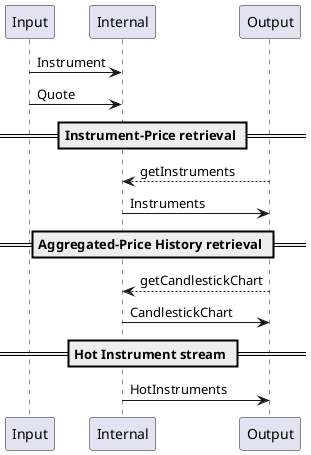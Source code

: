 @startuml
Input -> Internal: Instrument
Input -> Internal: Quote
== Instrument-Price retrieval ==
Output --> Internal: getInstruments
Internal -> Output : Instruments
== Aggregated-Price History retrieval ==
Output --> Internal: getCandlestickChart
Internal -> Output : CandlestickChart
== Hot Instrument stream ==
Internal -> Output: HotInstruments
@enduml